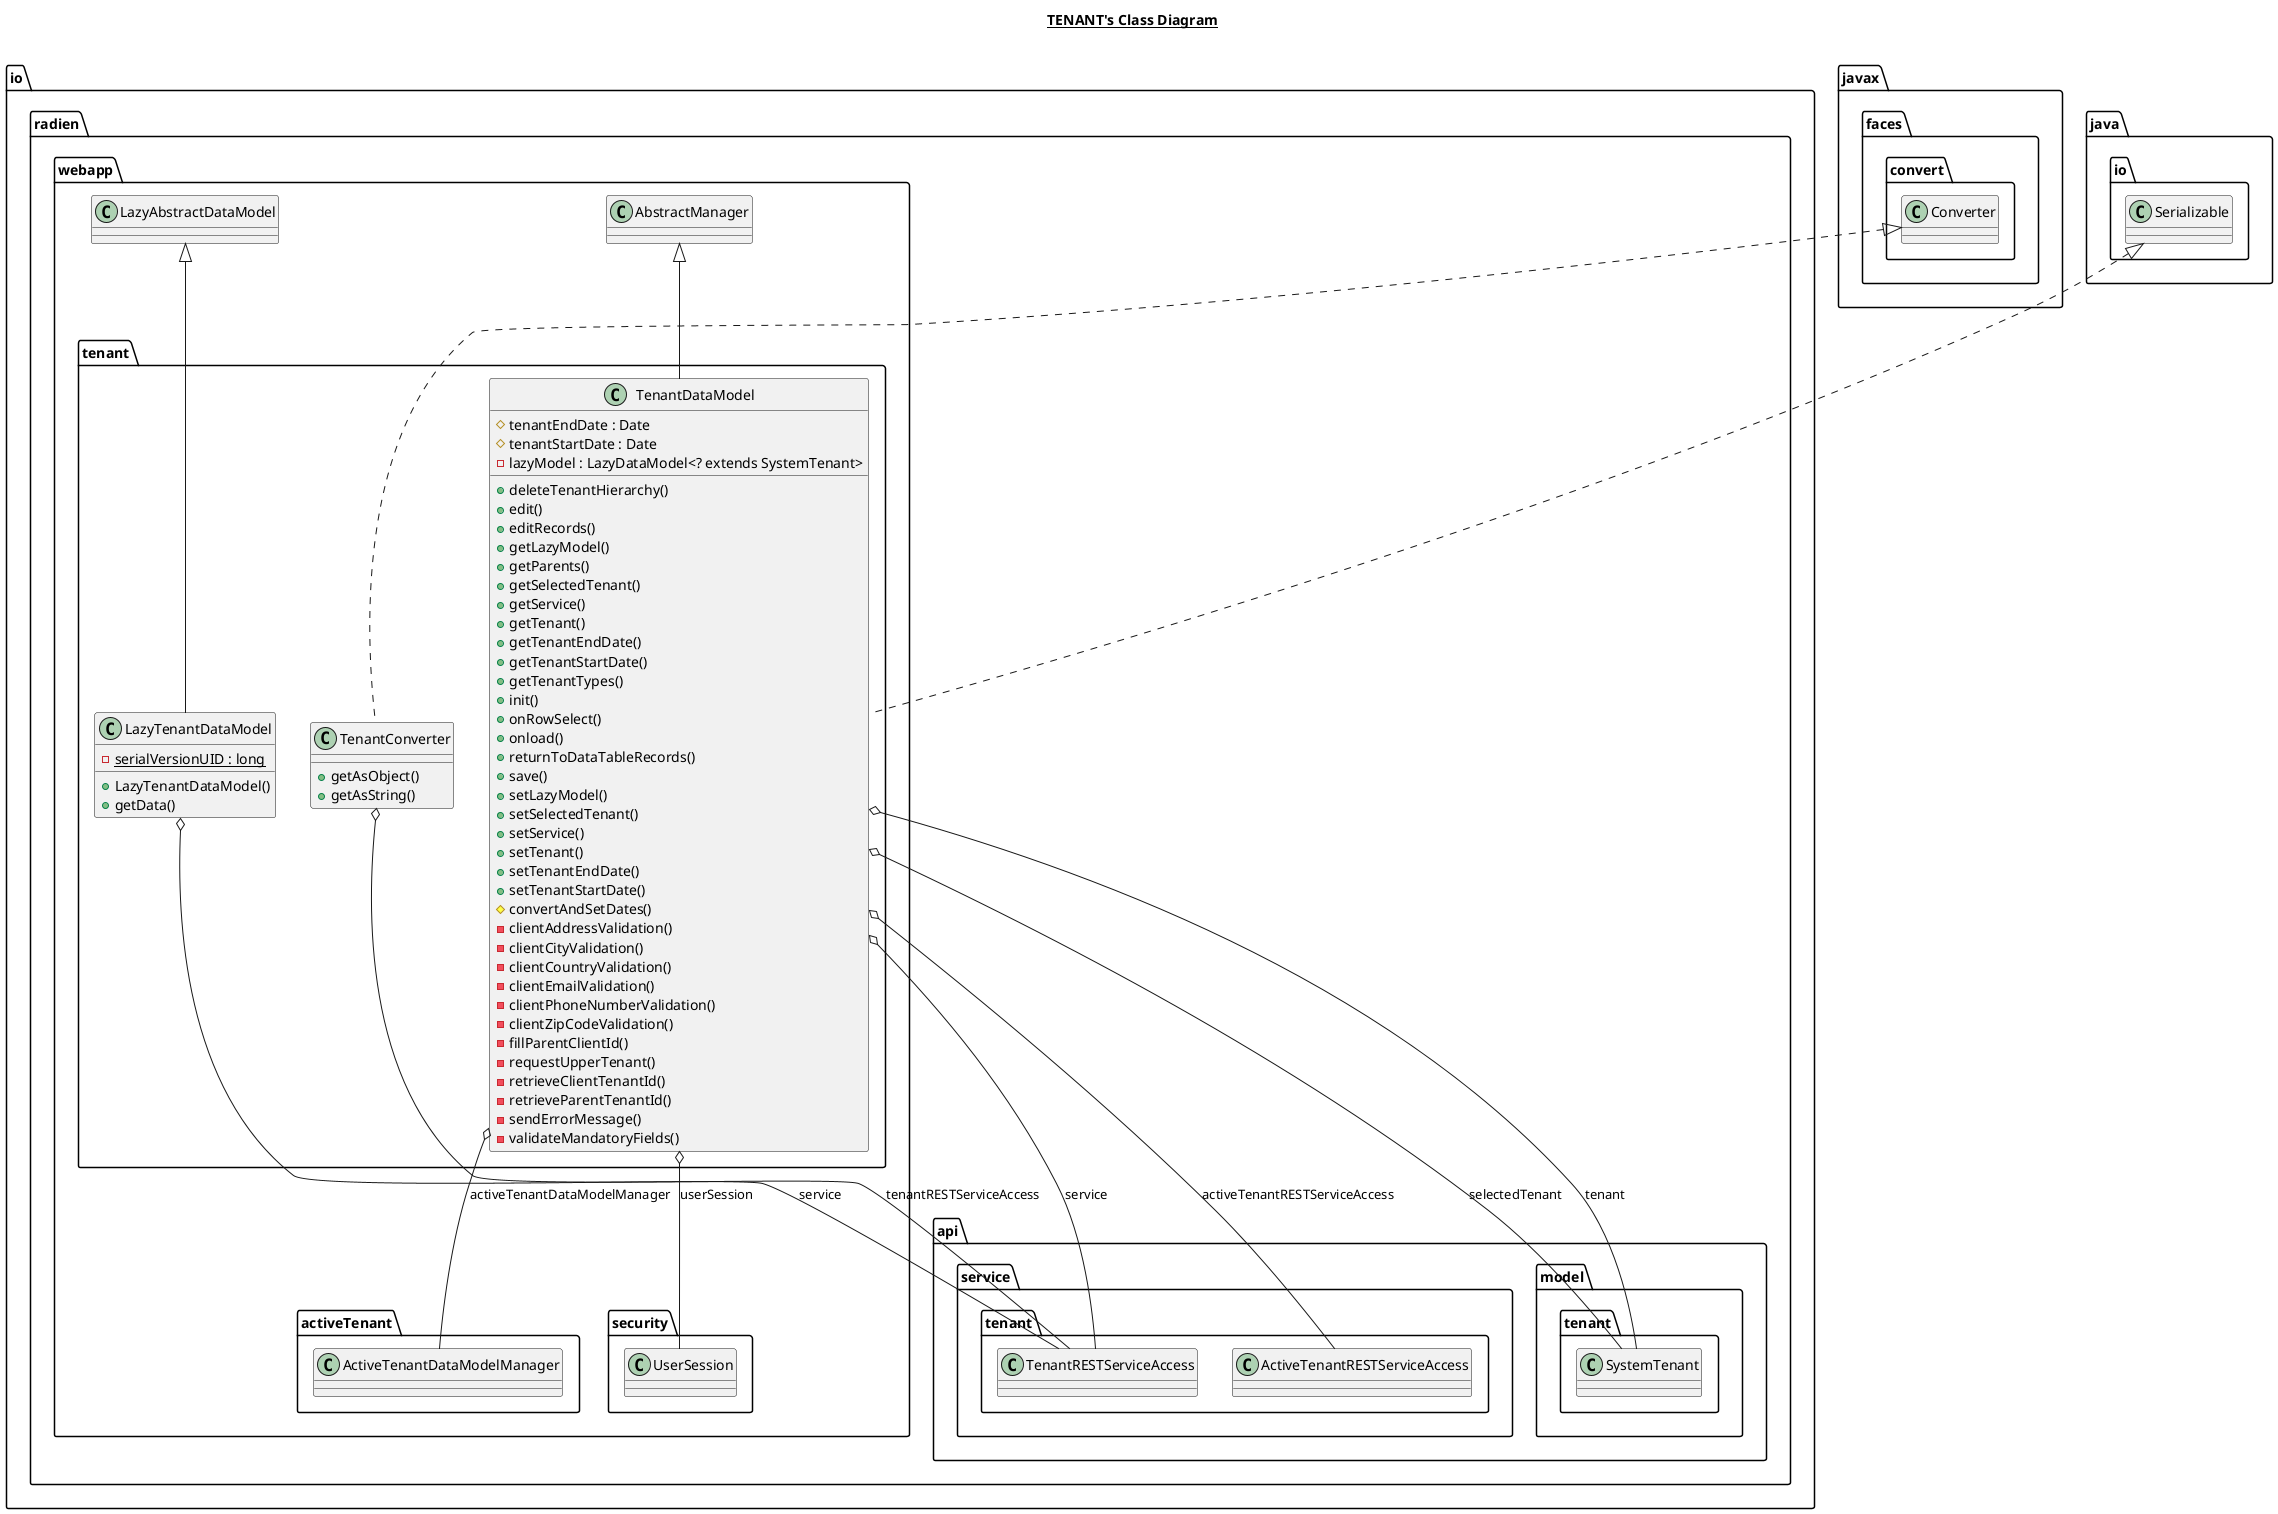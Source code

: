@startuml

title __TENANT's Class Diagram__\n

  namespace io.radien.webapp {
    namespace tenant {
      class io.radien.webapp.tenant.LazyTenantDataModel {
          {static} - serialVersionUID : long
          + LazyTenantDataModel()
          + getData()
      }
    }
  }
  

  namespace io.radien.webapp {
    namespace tenant {
      class io.radien.webapp.tenant.TenantConverter {
          + getAsObject()
          + getAsString()
      }
    }
  }
  

  namespace io.radien.webapp {
    namespace tenant {
      class io.radien.webapp.tenant.TenantDataModel {
          # tenantEndDate : Date
          # tenantStartDate : Date
          - lazyModel : LazyDataModel<? extends SystemTenant>
          + deleteTenantHierarchy()
          + edit()
          + editRecords()
          + getLazyModel()
          + getParents()
          + getSelectedTenant()
          + getService()
          + getTenant()
          + getTenantEndDate()
          + getTenantStartDate()
          + getTenantTypes()
          + init()
          + onRowSelect()
          + onload()
          + returnToDataTableRecords()
          + save()
          + setLazyModel()
          + setSelectedTenant()
          + setService()
          + setTenant()
          + setTenantEndDate()
          + setTenantStartDate()
          # convertAndSetDates()
          - clientAddressValidation()
          - clientCityValidation()
          - clientCountryValidation()
          - clientEmailValidation()
          - clientPhoneNumberValidation()
          - clientZipCodeValidation()
          - fillParentClientId()
          - requestUpperTenant()
          - retrieveClientTenantId()
          - retrieveParentTenantId()
          - sendErrorMessage()
          - validateMandatoryFields()
      }
    }
  }
  

  io.radien.webapp.tenant.LazyTenantDataModel -up-|> io.radien.webapp.LazyAbstractDataModel
  io.radien.webapp.tenant.LazyTenantDataModel o-- io.radien.api.service.tenant.TenantRESTServiceAccess : service
  io.radien.webapp.tenant.TenantConverter .up.|> javax.faces.convert.Converter
  io.radien.webapp.tenant.TenantConverter o-- io.radien.api.service.tenant.TenantRESTServiceAccess : tenantRESTServiceAccess
  io.radien.webapp.tenant.TenantDataModel .up.|> java.io.Serializable
  io.radien.webapp.tenant.TenantDataModel -up-|> io.radien.webapp.AbstractManager
  io.radien.webapp.tenant.TenantDataModel o-- io.radien.webapp.activeTenant.ActiveTenantDataModelManager : activeTenantDataModelManager
  io.radien.webapp.tenant.TenantDataModel o-- io.radien.api.service.tenant.ActiveTenantRESTServiceAccess : activeTenantRESTServiceAccess
  io.radien.webapp.tenant.TenantDataModel o-- io.radien.api.model.tenant.SystemTenant : selectedTenant
  io.radien.webapp.tenant.TenantDataModel o-- io.radien.api.service.tenant.TenantRESTServiceAccess : service
  io.radien.webapp.tenant.TenantDataModel o-- io.radien.api.model.tenant.SystemTenant : tenant
  io.radien.webapp.tenant.TenantDataModel o-- io.radien.webapp.security.UserSession : userSession







@enduml
